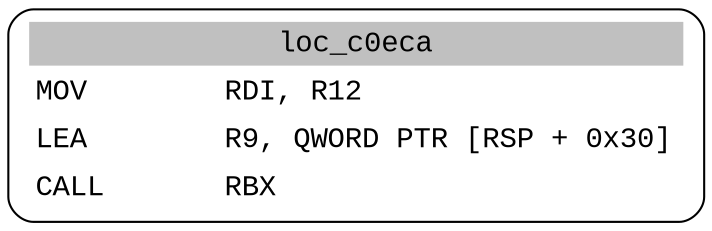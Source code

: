 digraph asm_graph {
1941 [
shape="Mrecord" fontname="Courier New"label =<<table border="0" cellborder="0" cellpadding="3"><tr><td align="center" colspan="2" bgcolor="grey">loc_c0eca</td></tr><tr><td align="left">MOV        RDI, R12</td></tr><tr><td align="left">LEA        R9, QWORD PTR [RSP + 0x30]</td></tr><tr><td align="left">CALL       RBX</td></tr></table>> ];
}